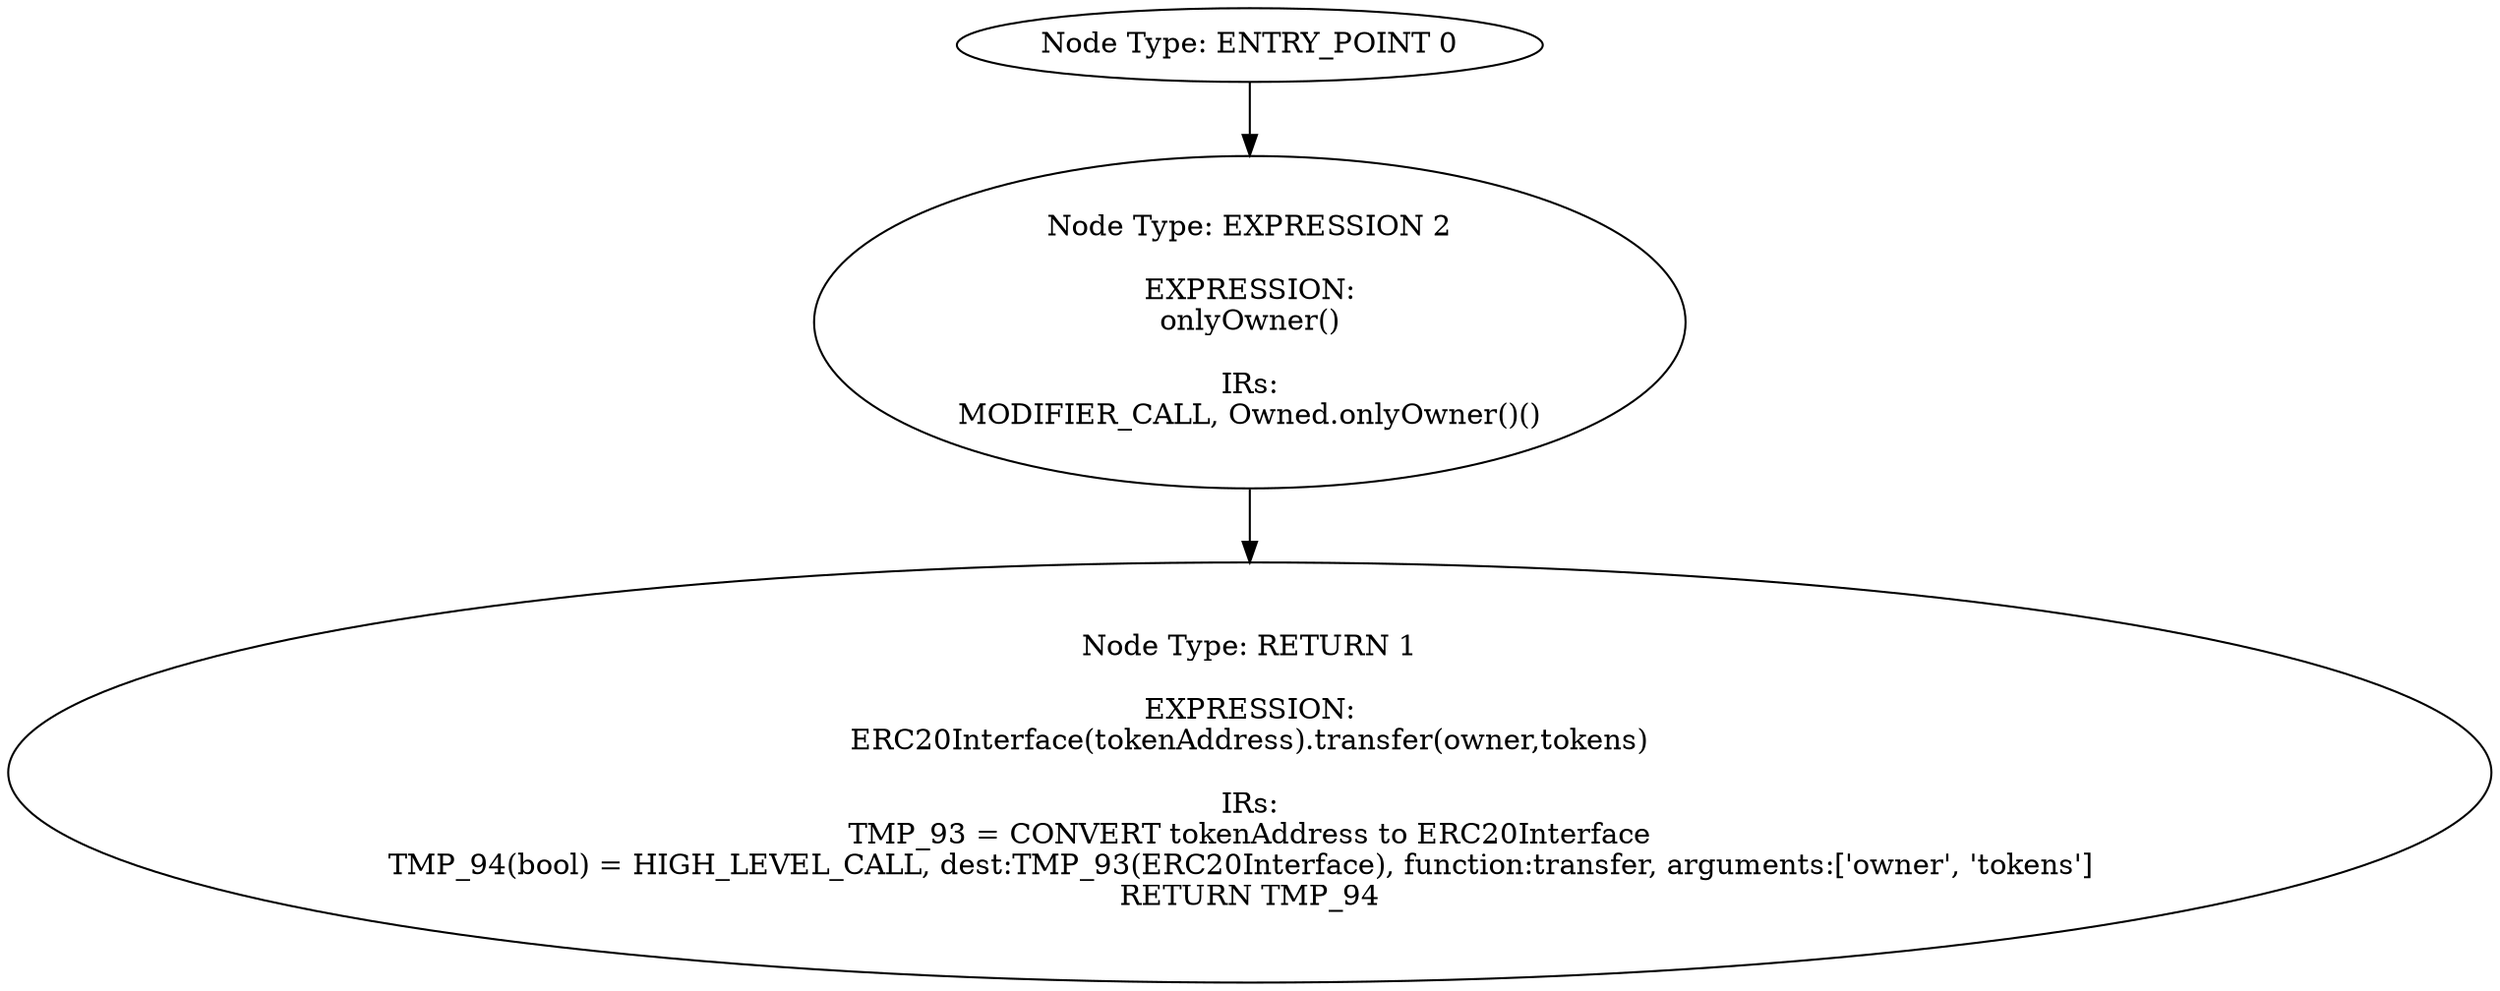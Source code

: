 digraph{
0[label="Node Type: ENTRY_POINT 0
"];
0->2;
1[label="Node Type: RETURN 1

EXPRESSION:
ERC20Interface(tokenAddress).transfer(owner,tokens)

IRs:
TMP_93 = CONVERT tokenAddress to ERC20Interface
TMP_94(bool) = HIGH_LEVEL_CALL, dest:TMP_93(ERC20Interface), function:transfer, arguments:['owner', 'tokens']  
RETURN TMP_94"];
2[label="Node Type: EXPRESSION 2

EXPRESSION:
onlyOwner()

IRs:
MODIFIER_CALL, Owned.onlyOwner()()"];
2->1;
}
